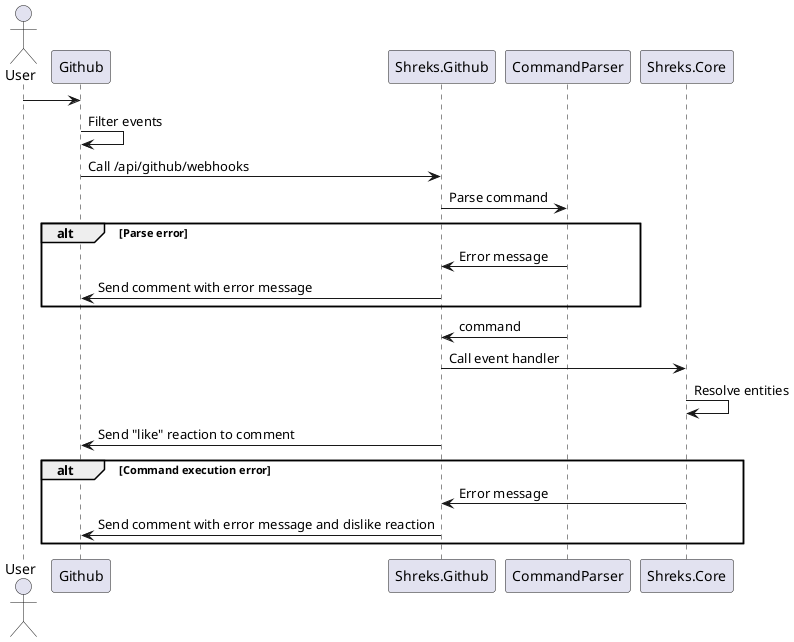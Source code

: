 @startuml

actor User

User -> Github
Github -> Github : Filter events
Github -> Shreks.Github : Call /api/github/webhooks

Shreks.Github -> CommandParser : Parse command

alt Parse error
    CommandParser -> Shreks.Github : Error message
    Shreks.Github -> Github : Send comment with error message
end

CommandParser -> Shreks.Github : command
Shreks.Github -> Shreks.Core : Call event handler
Shreks.Core -> Shreks.Core : Resolve entities
Shreks.Github -> Github : Send "like" reaction to comment

alt Command execution error
    Shreks.Core -> Shreks.Github : Error message
    Shreks.Github -> Github : Send comment with error message and dislike reaction
end

@enduml